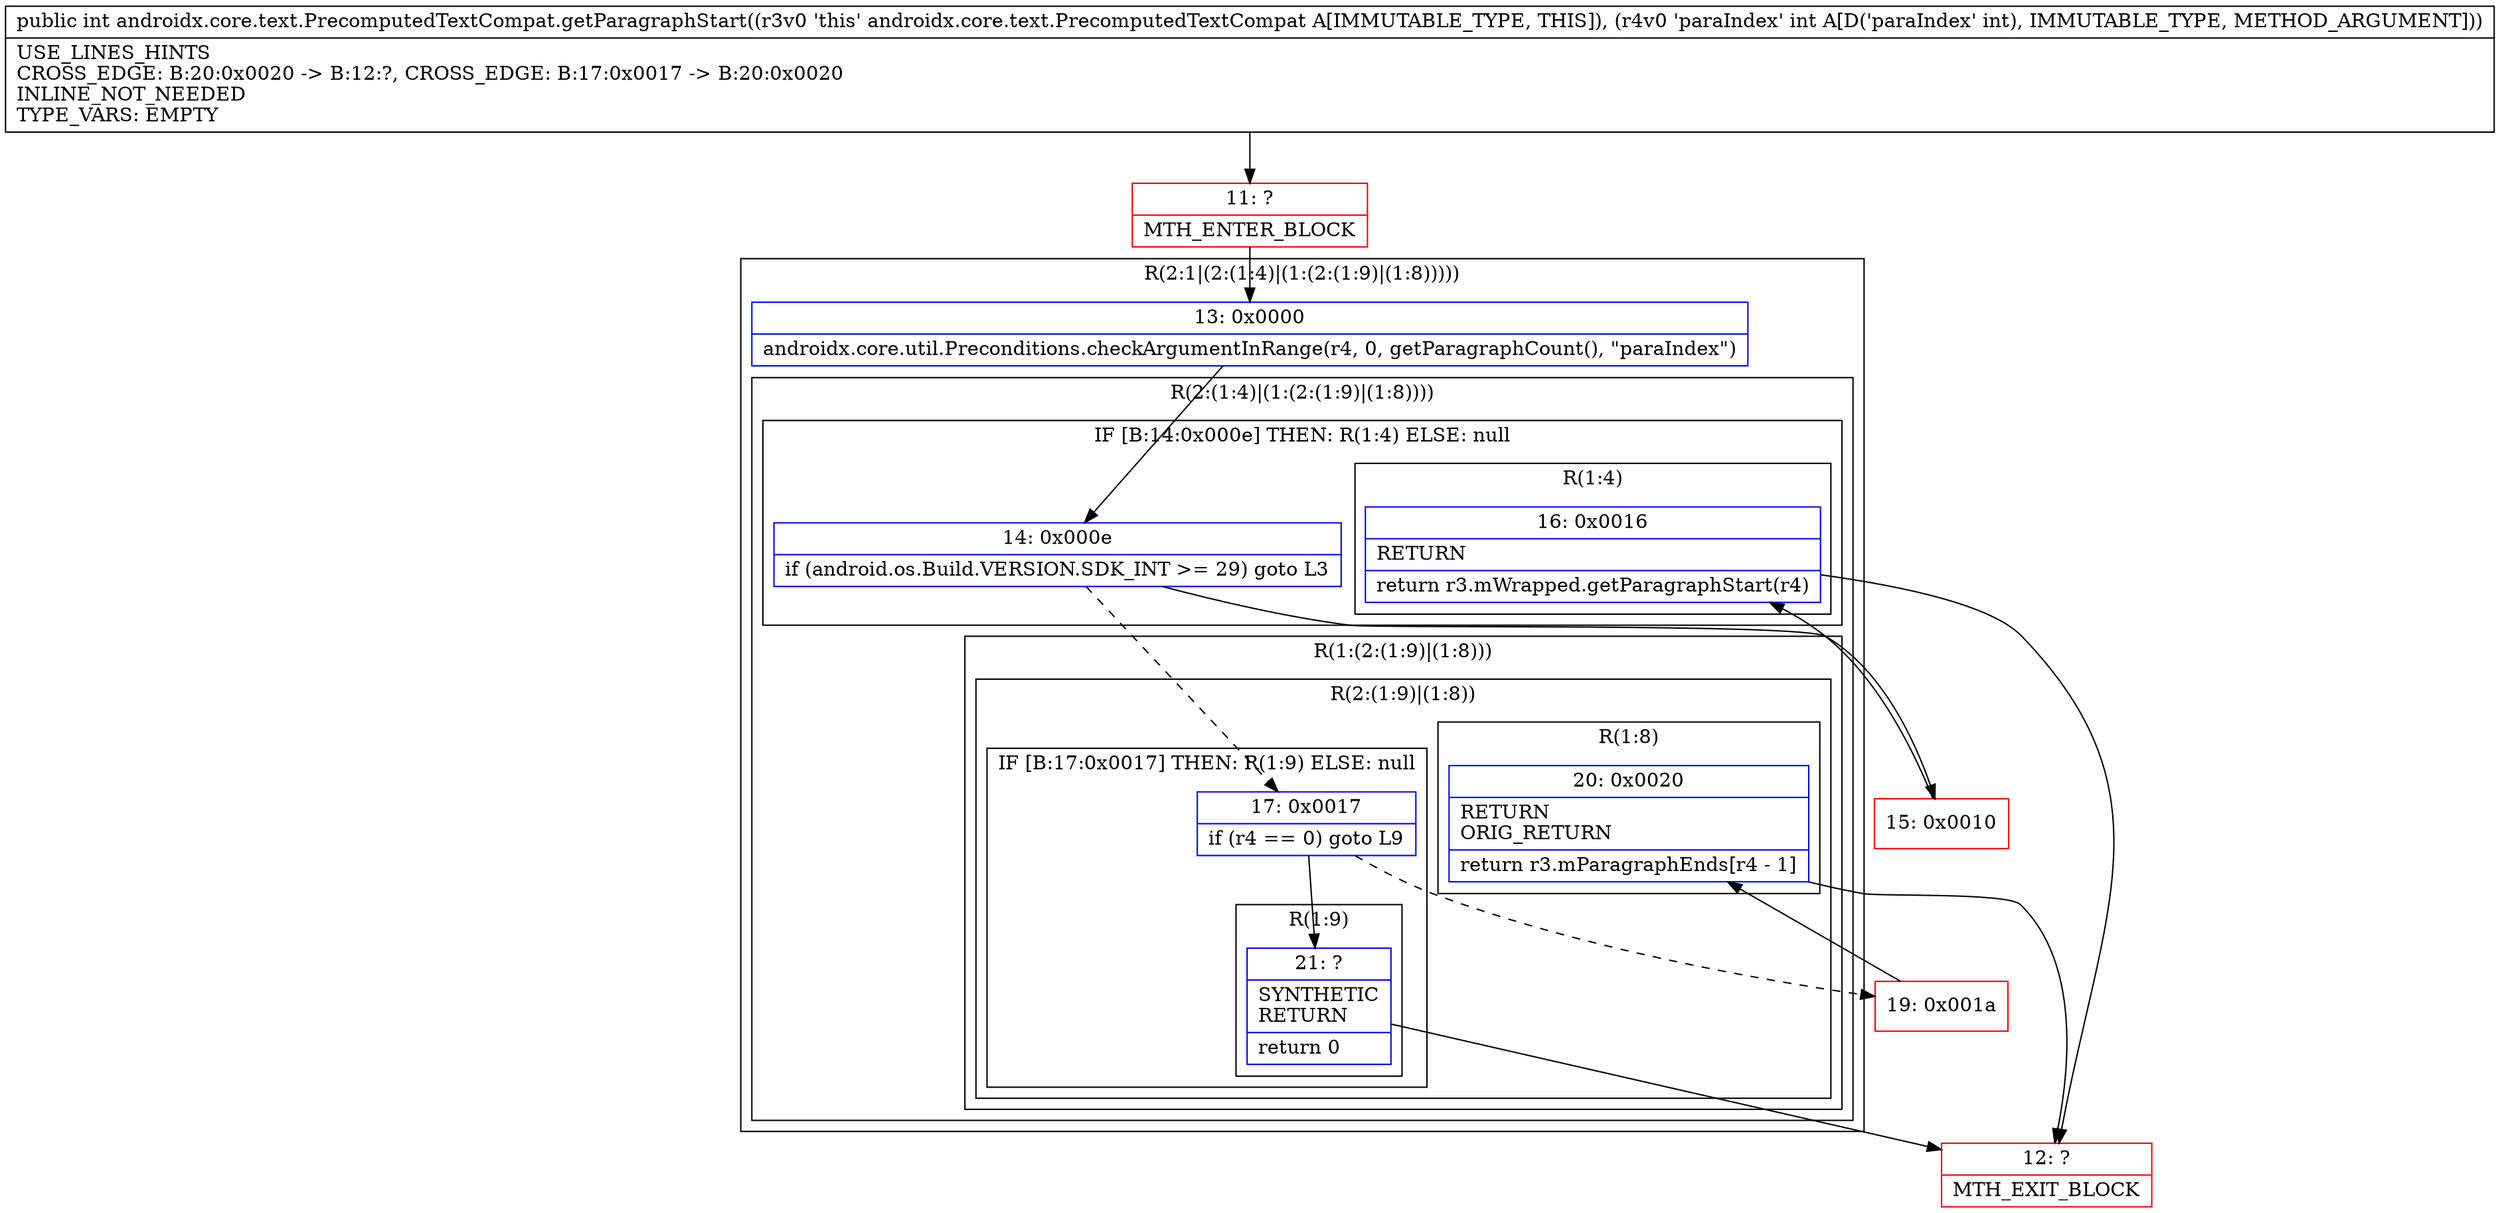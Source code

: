 digraph "CFG forandroidx.core.text.PrecomputedTextCompat.getParagraphStart(I)I" {
subgraph cluster_Region_794733309 {
label = "R(2:1|(2:(1:4)|(1:(2:(1:9)|(1:8)))))";
node [shape=record,color=blue];
Node_13 [shape=record,label="{13\:\ 0x0000|androidx.core.util.Preconditions.checkArgumentInRange(r4, 0, getParagraphCount(), \"paraIndex\")\l}"];
subgraph cluster_Region_516018866 {
label = "R(2:(1:4)|(1:(2:(1:9)|(1:8))))";
node [shape=record,color=blue];
subgraph cluster_IfRegion_892387146 {
label = "IF [B:14:0x000e] THEN: R(1:4) ELSE: null";
node [shape=record,color=blue];
Node_14 [shape=record,label="{14\:\ 0x000e|if (android.os.Build.VERSION.SDK_INT \>= 29) goto L3\l}"];
subgraph cluster_Region_1683522853 {
label = "R(1:4)";
node [shape=record,color=blue];
Node_16 [shape=record,label="{16\:\ 0x0016|RETURN\l|return r3.mWrapped.getParagraphStart(r4)\l}"];
}
}
subgraph cluster_Region_1049350673 {
label = "R(1:(2:(1:9)|(1:8)))";
node [shape=record,color=blue];
subgraph cluster_Region_785367856 {
label = "R(2:(1:9)|(1:8))";
node [shape=record,color=blue];
subgraph cluster_IfRegion_506848076 {
label = "IF [B:17:0x0017] THEN: R(1:9) ELSE: null";
node [shape=record,color=blue];
Node_17 [shape=record,label="{17\:\ 0x0017|if (r4 == 0) goto L9\l}"];
subgraph cluster_Region_1046756354 {
label = "R(1:9)";
node [shape=record,color=blue];
Node_21 [shape=record,label="{21\:\ ?|SYNTHETIC\lRETURN\l|return 0\l}"];
}
}
subgraph cluster_Region_1579121285 {
label = "R(1:8)";
node [shape=record,color=blue];
Node_20 [shape=record,label="{20\:\ 0x0020|RETURN\lORIG_RETURN\l|return r3.mParagraphEnds[r4 \- 1]\l}"];
}
}
}
}
}
Node_11 [shape=record,color=red,label="{11\:\ ?|MTH_ENTER_BLOCK\l}"];
Node_15 [shape=record,color=red,label="{15\:\ 0x0010}"];
Node_12 [shape=record,color=red,label="{12\:\ ?|MTH_EXIT_BLOCK\l}"];
Node_19 [shape=record,color=red,label="{19\:\ 0x001a}"];
MethodNode[shape=record,label="{public int androidx.core.text.PrecomputedTextCompat.getParagraphStart((r3v0 'this' androidx.core.text.PrecomputedTextCompat A[IMMUTABLE_TYPE, THIS]), (r4v0 'paraIndex' int A[D('paraIndex' int), IMMUTABLE_TYPE, METHOD_ARGUMENT]))  | USE_LINES_HINTS\lCROSS_EDGE: B:20:0x0020 \-\> B:12:?, CROSS_EDGE: B:17:0x0017 \-\> B:20:0x0020\lINLINE_NOT_NEEDED\lTYPE_VARS: EMPTY\l}"];
MethodNode -> Node_11;Node_13 -> Node_14;
Node_14 -> Node_15;
Node_14 -> Node_17[style=dashed];
Node_16 -> Node_12;
Node_17 -> Node_19[style=dashed];
Node_17 -> Node_21;
Node_21 -> Node_12;
Node_20 -> Node_12;
Node_11 -> Node_13;
Node_15 -> Node_16;
Node_19 -> Node_20;
}


